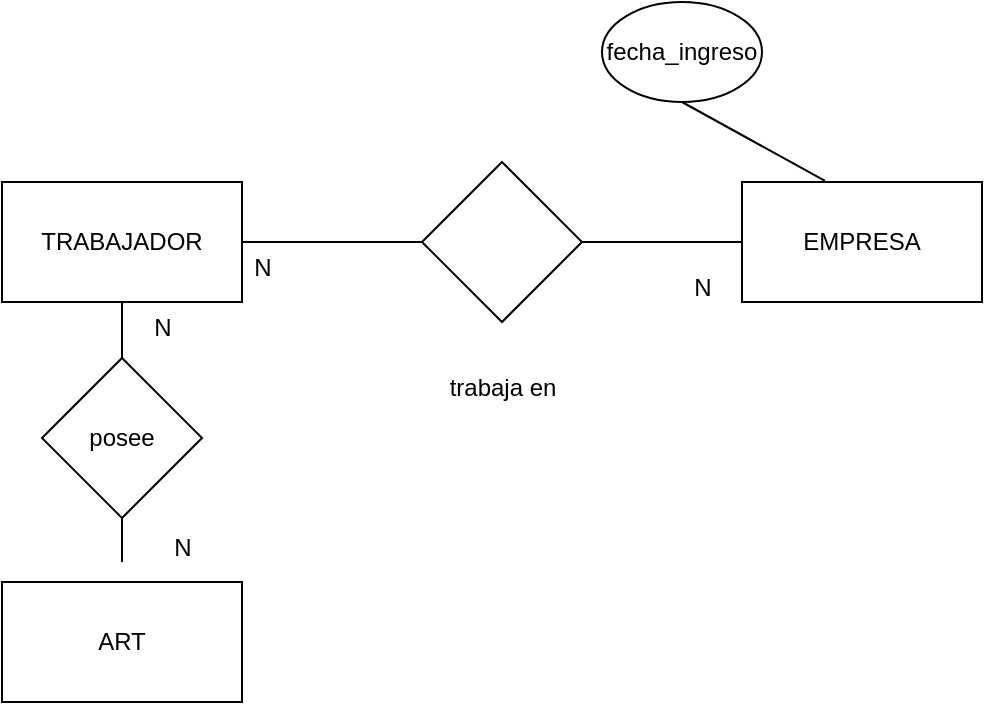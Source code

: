 <mxfile version="21.2.9" type="device">
  <diagram name="Página-1" id="rQ_mXKGmrQbpft0E7R1S">
    <mxGraphModel dx="1122" dy="687" grid="1" gridSize="10" guides="1" tooltips="1" connect="1" arrows="1" fold="1" page="1" pageScale="1" pageWidth="827" pageHeight="1169" math="0" shadow="0">
      <root>
        <mxCell id="0" />
        <mxCell id="1" parent="0" />
        <mxCell id="CYQpS3hSMJ_MzVIbjgwo-22" value="EMPRESA" style="rounded=0;whiteSpace=wrap;html=1;" vertex="1" parent="1">
          <mxGeometry x="760" y="270" width="120" height="60" as="geometry" />
        </mxCell>
        <mxCell id="CYQpS3hSMJ_MzVIbjgwo-23" value="TRABAJADOR" style="rounded=0;whiteSpace=wrap;html=1;" vertex="1" parent="1">
          <mxGeometry x="390" y="270" width="120" height="60" as="geometry" />
        </mxCell>
        <mxCell id="CYQpS3hSMJ_MzVIbjgwo-24" value="ART" style="rounded=0;whiteSpace=wrap;html=1;" vertex="1" parent="1">
          <mxGeometry x="390" y="470" width="120" height="60" as="geometry" />
        </mxCell>
        <mxCell id="CYQpS3hSMJ_MzVIbjgwo-25" value="" style="rhombus;whiteSpace=wrap;html=1;" vertex="1" parent="1">
          <mxGeometry x="600" y="260" width="80" height="80" as="geometry" />
        </mxCell>
        <mxCell id="CYQpS3hSMJ_MzVIbjgwo-26" value="trabaja en" style="text;html=1;align=center;verticalAlign=middle;resizable=0;points=[];autosize=1;strokeColor=none;fillColor=none;" vertex="1" parent="1">
          <mxGeometry x="600" y="358" width="80" height="30" as="geometry" />
        </mxCell>
        <mxCell id="CYQpS3hSMJ_MzVIbjgwo-27" value="posee" style="rhombus;whiteSpace=wrap;html=1;" vertex="1" parent="1">
          <mxGeometry x="410" y="358" width="80" height="80" as="geometry" />
        </mxCell>
        <mxCell id="CYQpS3hSMJ_MzVIbjgwo-28" value="" style="endArrow=none;html=1;rounded=0;exitX=0.5;exitY=1;exitDx=0;exitDy=0;entryX=0.5;entryY=0;entryDx=0;entryDy=0;" edge="1" parent="1" source="CYQpS3hSMJ_MzVIbjgwo-23" target="CYQpS3hSMJ_MzVIbjgwo-27">
          <mxGeometry width="50" height="50" relative="1" as="geometry">
            <mxPoint x="780" y="420" as="sourcePoint" />
            <mxPoint x="830" y="370" as="targetPoint" />
          </mxGeometry>
        </mxCell>
        <mxCell id="CYQpS3hSMJ_MzVIbjgwo-29" value="" style="endArrow=none;html=1;rounded=0;exitX=0.5;exitY=1;exitDx=0;exitDy=0;" edge="1" parent="1" source="CYQpS3hSMJ_MzVIbjgwo-27">
          <mxGeometry width="50" height="50" relative="1" as="geometry">
            <mxPoint x="780" y="420" as="sourcePoint" />
            <mxPoint x="450" y="460" as="targetPoint" />
          </mxGeometry>
        </mxCell>
        <mxCell id="CYQpS3hSMJ_MzVIbjgwo-30" value="N" style="text;html=1;align=center;verticalAlign=middle;resizable=0;points=[];autosize=1;strokeColor=none;fillColor=none;" vertex="1" parent="1">
          <mxGeometry x="455" y="328" width="30" height="30" as="geometry" />
        </mxCell>
        <mxCell id="CYQpS3hSMJ_MzVIbjgwo-31" value="N" style="text;html=1;align=center;verticalAlign=middle;resizable=0;points=[];autosize=1;strokeColor=none;fillColor=none;" vertex="1" parent="1">
          <mxGeometry x="465" y="438" width="30" height="30" as="geometry" />
        </mxCell>
        <mxCell id="CYQpS3hSMJ_MzVIbjgwo-32" value="fecha_ingreso" style="ellipse;whiteSpace=wrap;html=1;" vertex="1" parent="1">
          <mxGeometry x="690" y="180" width="80" height="50" as="geometry" />
        </mxCell>
        <mxCell id="CYQpS3hSMJ_MzVIbjgwo-33" value="" style="endArrow=none;html=1;rounded=0;exitX=0.5;exitY=1;exitDx=0;exitDy=0;entryX=0.346;entryY=-0.009;entryDx=0;entryDy=0;entryPerimeter=0;" edge="1" parent="1" source="CYQpS3hSMJ_MzVIbjgwo-32" target="CYQpS3hSMJ_MzVIbjgwo-22">
          <mxGeometry width="50" height="50" relative="1" as="geometry">
            <mxPoint x="930" y="430" as="sourcePoint" />
            <mxPoint x="790" y="270" as="targetPoint" />
          </mxGeometry>
        </mxCell>
        <mxCell id="CYQpS3hSMJ_MzVIbjgwo-34" value="" style="endArrow=none;html=1;rounded=0;exitX=0;exitY=0.5;exitDx=0;exitDy=0;entryX=1;entryY=0.5;entryDx=0;entryDy=0;" edge="1" parent="1" source="CYQpS3hSMJ_MzVIbjgwo-25" target="CYQpS3hSMJ_MzVIbjgwo-23">
          <mxGeometry width="50" height="50" relative="1" as="geometry">
            <mxPoint x="780" y="420" as="sourcePoint" />
            <mxPoint x="520" y="300" as="targetPoint" />
          </mxGeometry>
        </mxCell>
        <mxCell id="CYQpS3hSMJ_MzVIbjgwo-35" value="" style="endArrow=none;html=1;rounded=0;exitX=1;exitY=0.5;exitDx=0;exitDy=0;" edge="1" parent="1" source="CYQpS3hSMJ_MzVIbjgwo-25" target="CYQpS3hSMJ_MzVIbjgwo-22">
          <mxGeometry width="50" height="50" relative="1" as="geometry">
            <mxPoint x="780" y="420" as="sourcePoint" />
            <mxPoint x="830" y="370" as="targetPoint" />
          </mxGeometry>
        </mxCell>
        <mxCell id="CYQpS3hSMJ_MzVIbjgwo-36" value="N" style="text;html=1;align=center;verticalAlign=middle;resizable=0;points=[];autosize=1;strokeColor=none;fillColor=none;" vertex="1" parent="1">
          <mxGeometry x="505" y="298" width="30" height="30" as="geometry" />
        </mxCell>
        <mxCell id="CYQpS3hSMJ_MzVIbjgwo-37" value="N" style="text;html=1;align=center;verticalAlign=middle;resizable=0;points=[];autosize=1;strokeColor=none;fillColor=none;" vertex="1" parent="1">
          <mxGeometry x="725" y="308" width="30" height="30" as="geometry" />
        </mxCell>
      </root>
    </mxGraphModel>
  </diagram>
</mxfile>
